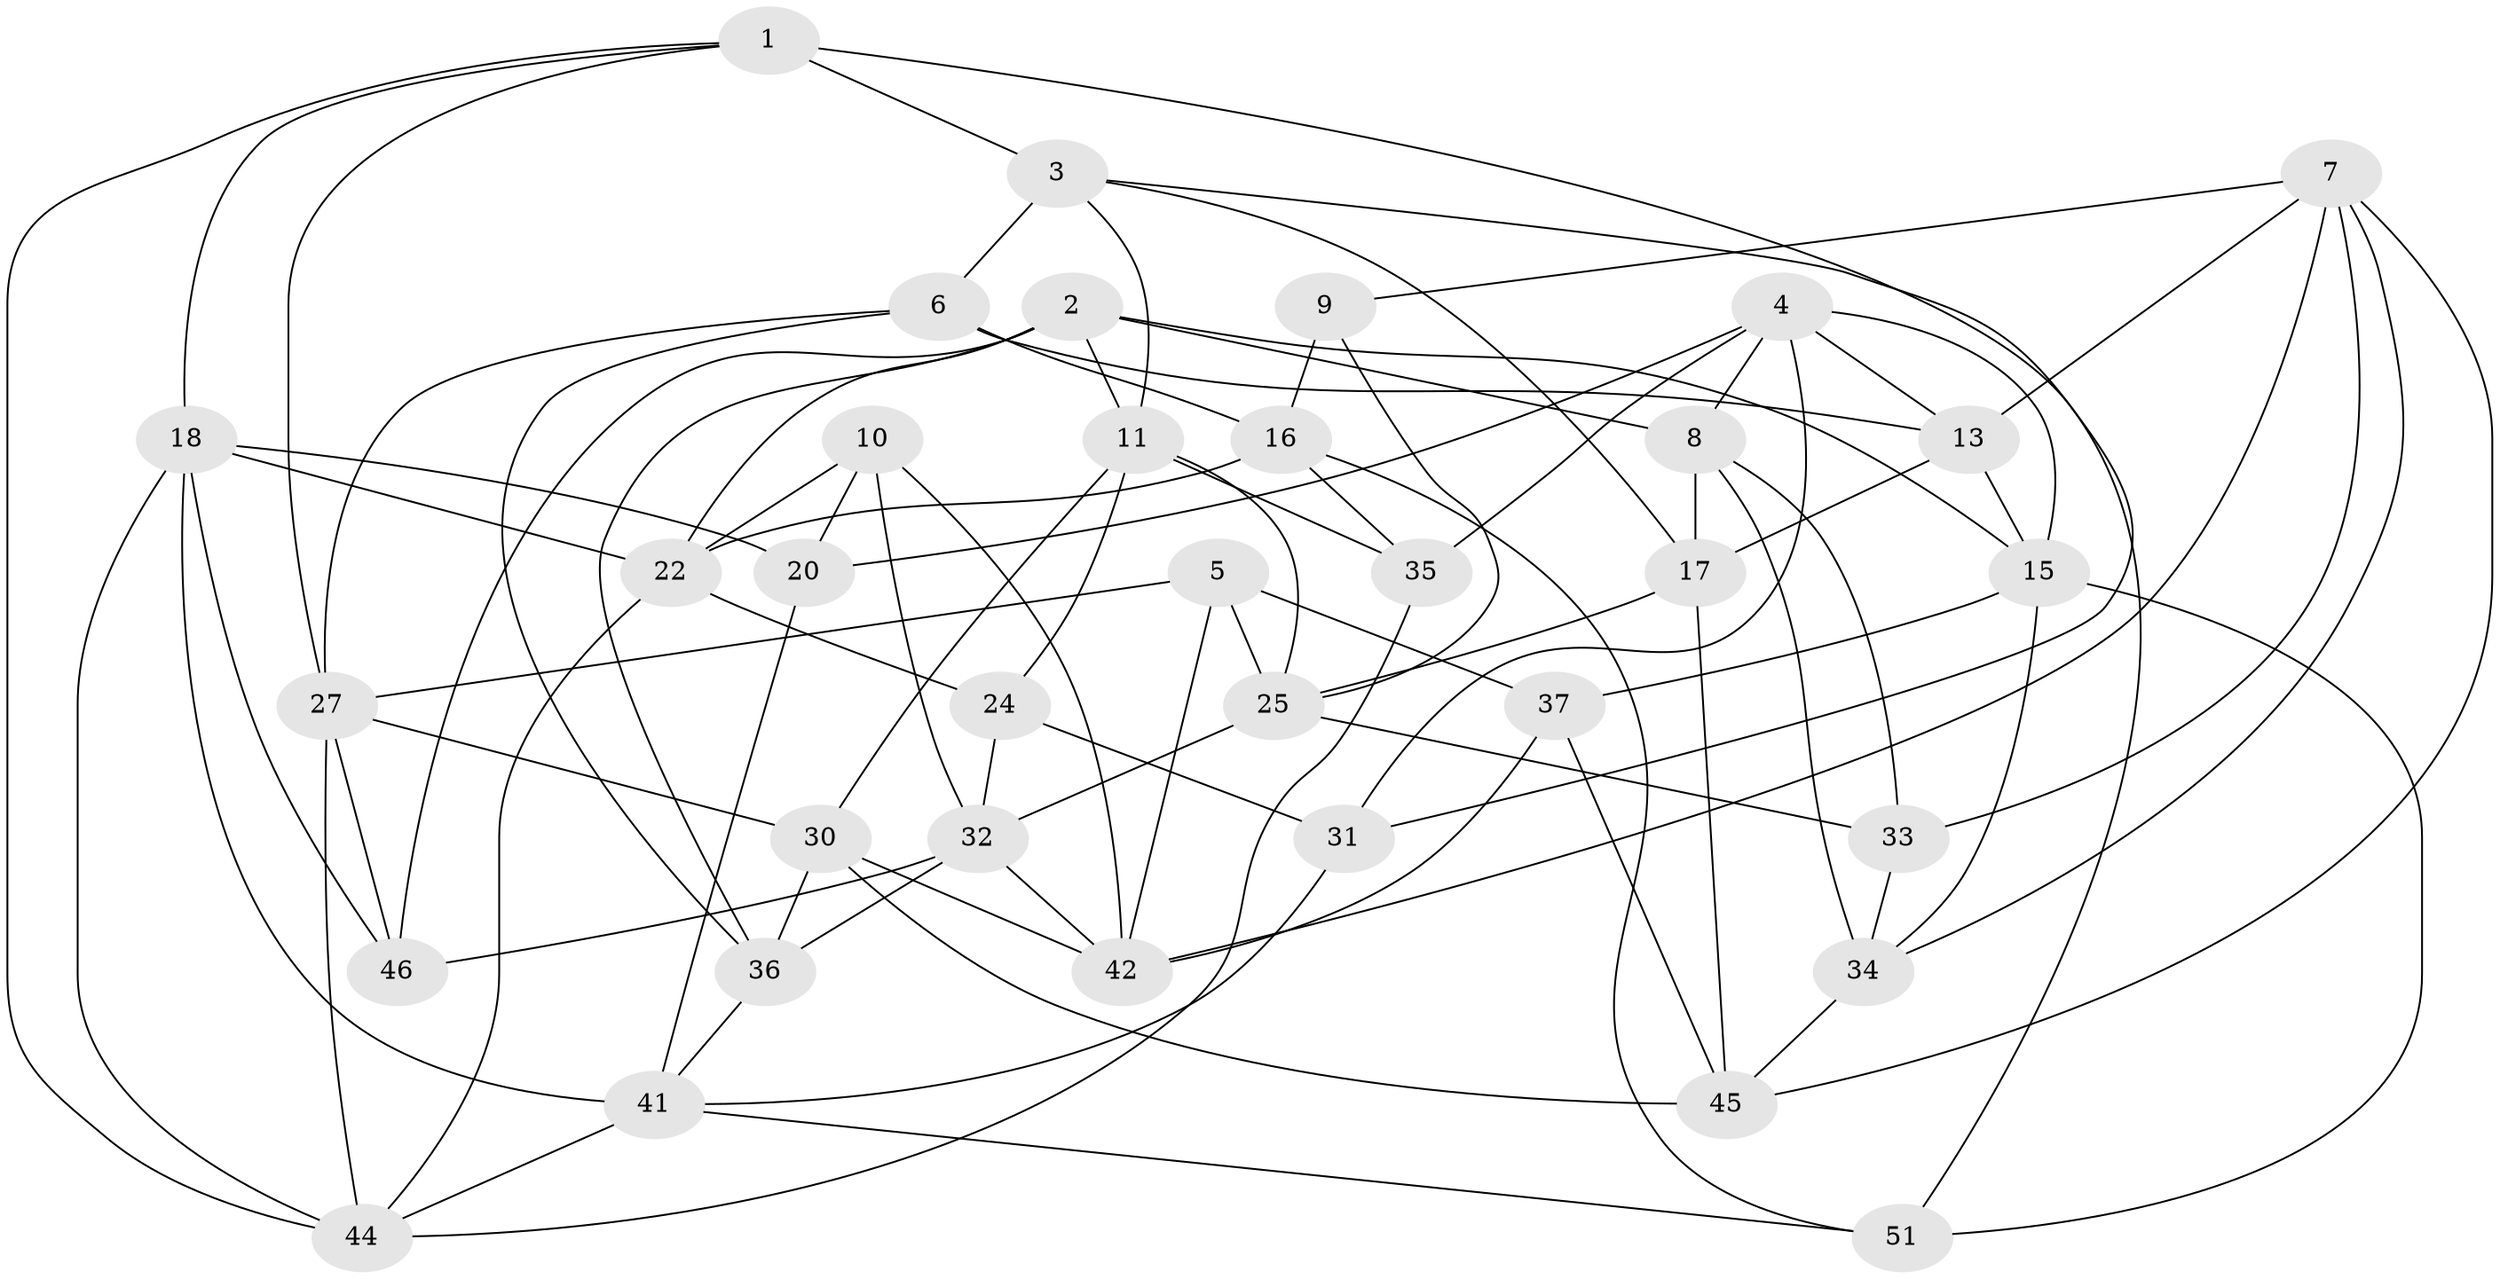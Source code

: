 // Generated by graph-tools (version 1.1) at 2025/24/03/03/25 07:24:29]
// undirected, 35 vertices, 88 edges
graph export_dot {
graph [start="1"]
  node [color=gray90,style=filled];
  1 [super="+21"];
  2 [super="+19"];
  3 [super="+14"];
  4 [super="+29"];
  5;
  6 [super="+39"];
  7 [super="+12"];
  8 [super="+43"];
  9;
  10;
  11 [super="+40"];
  13 [super="+23"];
  15 [super="+28"];
  16 [super="+52"];
  17 [super="+48"];
  18 [super="+47"];
  20;
  22 [super="+26"];
  24;
  25 [super="+38"];
  27 [super="+55"];
  30 [super="+54"];
  31;
  32 [super="+50"];
  33;
  34 [super="+57"];
  35;
  36 [super="+53"];
  37;
  41 [super="+58"];
  42 [super="+56"];
  44 [super="+49"];
  45 [super="+59"];
  46;
  51;
  1 -- 31;
  1 -- 27;
  1 -- 3 [weight=2];
  1 -- 44;
  1 -- 18;
  2 -- 22;
  2 -- 46;
  2 -- 8;
  2 -- 11;
  2 -- 36;
  2 -- 15;
  3 -- 11;
  3 -- 6;
  3 -- 17;
  3 -- 51;
  4 -- 8;
  4 -- 35;
  4 -- 20;
  4 -- 31;
  4 -- 13;
  4 -- 15;
  5 -- 37;
  5 -- 42;
  5 -- 27;
  5 -- 25;
  6 -- 27;
  6 -- 13 [weight=2];
  6 -- 16;
  6 -- 36;
  7 -- 33;
  7 -- 45;
  7 -- 42;
  7 -- 9;
  7 -- 34;
  7 -- 13;
  8 -- 34 [weight=2];
  8 -- 33;
  8 -- 17;
  9 -- 25;
  9 -- 16 [weight=2];
  10 -- 20;
  10 -- 42;
  10 -- 32;
  10 -- 22;
  11 -- 35;
  11 -- 30;
  11 -- 24;
  11 -- 25;
  13 -- 17;
  13 -- 15;
  15 -- 37;
  15 -- 51;
  15 -- 34;
  16 -- 51;
  16 -- 35;
  16 -- 22;
  17 -- 25;
  17 -- 45 [weight=2];
  18 -- 20;
  18 -- 44;
  18 -- 41;
  18 -- 46;
  18 -- 22;
  20 -- 41;
  22 -- 44;
  22 -- 24;
  24 -- 31;
  24 -- 32;
  25 -- 32;
  25 -- 33;
  27 -- 46;
  27 -- 44;
  27 -- 30;
  30 -- 42;
  30 -- 45;
  30 -- 36 [weight=2];
  31 -- 41;
  32 -- 36;
  32 -- 46;
  32 -- 42;
  33 -- 34;
  34 -- 45;
  35 -- 44;
  36 -- 41;
  37 -- 42;
  37 -- 45;
  41 -- 44;
  41 -- 51;
}
